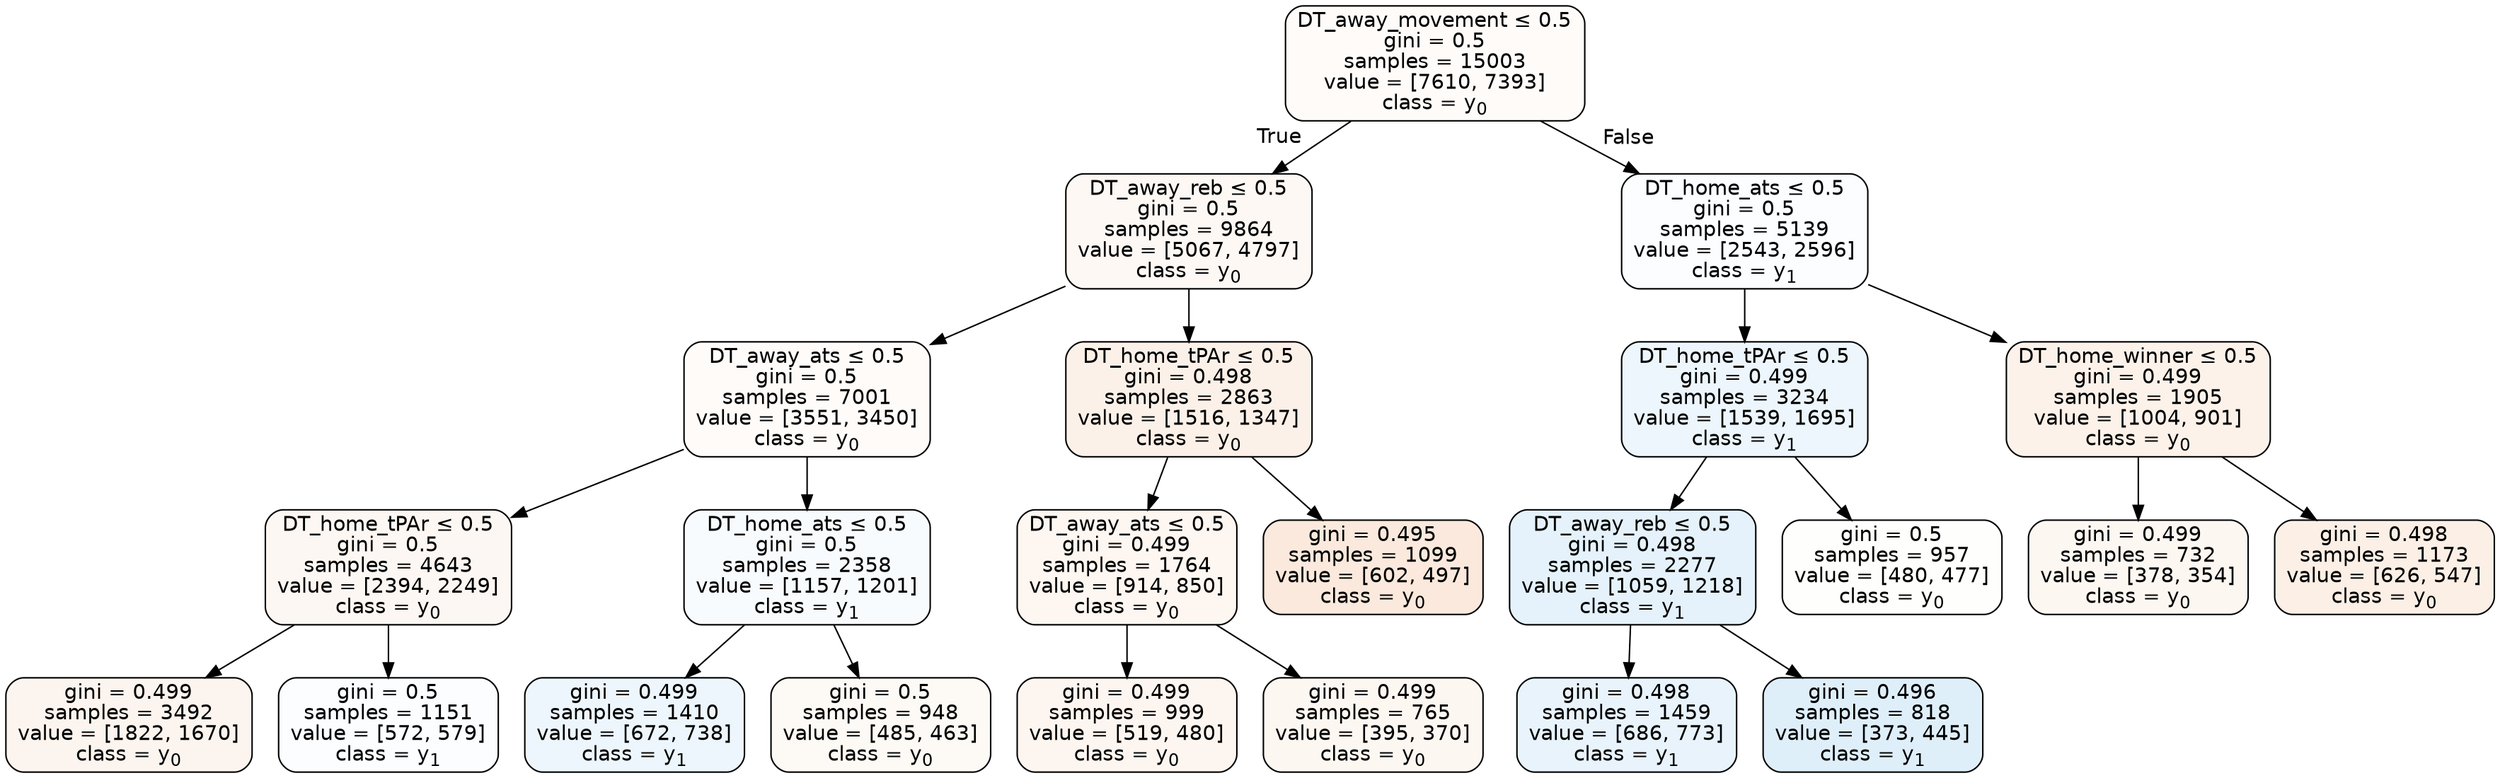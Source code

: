 digraph Tree {
node [shape=box, style="filled, rounded", color="black", fontname=helvetica] ;
edge [fontname=helvetica] ;
0 [label=<DT_away_movement &le; 0.5<br/>gini = 0.5<br/>samples = 15003<br/>value = [7610, 7393]<br/>class = y<SUB>0</SUB>>, fillcolor="#e5813907"] ;
1 [label=<DT_away_reb &le; 0.5<br/>gini = 0.5<br/>samples = 9864<br/>value = [5067, 4797]<br/>class = y<SUB>0</SUB>>, fillcolor="#e581390e"] ;
0 -> 1 [labeldistance=2.5, labelangle=45, headlabel="True"] ;
2 [label=<DT_away_ats &le; 0.5<br/>gini = 0.5<br/>samples = 7001<br/>value = [3551, 3450]<br/>class = y<SUB>0</SUB>>, fillcolor="#e5813907"] ;
1 -> 2 ;
3 [label=<DT_home_tPAr &le; 0.5<br/>gini = 0.5<br/>samples = 4643<br/>value = [2394, 2249]<br/>class = y<SUB>0</SUB>>, fillcolor="#e581390f"] ;
2 -> 3 ;
4 [label=<gini = 0.499<br/>samples = 3492<br/>value = [1822, 1670]<br/>class = y<SUB>0</SUB>>, fillcolor="#e5813915"] ;
3 -> 4 ;
5 [label=<gini = 0.5<br/>samples = 1151<br/>value = [572, 579]<br/>class = y<SUB>1</SUB>>, fillcolor="#399de503"] ;
3 -> 5 ;
6 [label=<DT_home_ats &le; 0.5<br/>gini = 0.5<br/>samples = 2358<br/>value = [1157, 1201]<br/>class = y<SUB>1</SUB>>, fillcolor="#399de509"] ;
2 -> 6 ;
7 [label=<gini = 0.499<br/>samples = 1410<br/>value = [672, 738]<br/>class = y<SUB>1</SUB>>, fillcolor="#399de517"] ;
6 -> 7 ;
8 [label=<gini = 0.5<br/>samples = 948<br/>value = [485, 463]<br/>class = y<SUB>0</SUB>>, fillcolor="#e581390c"] ;
6 -> 8 ;
9 [label=<DT_home_tPAr &le; 0.5<br/>gini = 0.498<br/>samples = 2863<br/>value = [1516, 1347]<br/>class = y<SUB>0</SUB>>, fillcolor="#e581391c"] ;
1 -> 9 ;
10 [label=<DT_away_ats &le; 0.5<br/>gini = 0.499<br/>samples = 1764<br/>value = [914, 850]<br/>class = y<SUB>0</SUB>>, fillcolor="#e5813912"] ;
9 -> 10 ;
11 [label=<gini = 0.499<br/>samples = 999<br/>value = [519, 480]<br/>class = y<SUB>0</SUB>>, fillcolor="#e5813913"] ;
10 -> 11 ;
12 [label=<gini = 0.499<br/>samples = 765<br/>value = [395, 370]<br/>class = y<SUB>0</SUB>>, fillcolor="#e5813910"] ;
10 -> 12 ;
13 [label=<gini = 0.495<br/>samples = 1099<br/>value = [602, 497]<br/>class = y<SUB>0</SUB>>, fillcolor="#e581392c"] ;
9 -> 13 ;
14 [label=<DT_home_ats &le; 0.5<br/>gini = 0.5<br/>samples = 5139<br/>value = [2543, 2596]<br/>class = y<SUB>1</SUB>>, fillcolor="#399de505"] ;
0 -> 14 [labeldistance=2.5, labelangle=-45, headlabel="False"] ;
15 [label=<DT_home_tPAr &le; 0.5<br/>gini = 0.499<br/>samples = 3234<br/>value = [1539, 1695]<br/>class = y<SUB>1</SUB>>, fillcolor="#399de517"] ;
14 -> 15 ;
16 [label=<DT_away_reb &le; 0.5<br/>gini = 0.498<br/>samples = 2277<br/>value = [1059, 1218]<br/>class = y<SUB>1</SUB>>, fillcolor="#399de521"] ;
15 -> 16 ;
17 [label=<gini = 0.498<br/>samples = 1459<br/>value = [686, 773]<br/>class = y<SUB>1</SUB>>, fillcolor="#399de51d"] ;
16 -> 17 ;
18 [label=<gini = 0.496<br/>samples = 818<br/>value = [373, 445]<br/>class = y<SUB>1</SUB>>, fillcolor="#399de529"] ;
16 -> 18 ;
19 [label=<gini = 0.5<br/>samples = 957<br/>value = [480, 477]<br/>class = y<SUB>0</SUB>>, fillcolor="#e5813902"] ;
15 -> 19 ;
20 [label=<DT_home_winner &le; 0.5<br/>gini = 0.499<br/>samples = 1905<br/>value = [1004, 901]<br/>class = y<SUB>0</SUB>>, fillcolor="#e581391a"] ;
14 -> 20 ;
21 [label=<gini = 0.499<br/>samples = 732<br/>value = [378, 354]<br/>class = y<SUB>0</SUB>>, fillcolor="#e5813910"] ;
20 -> 21 ;
22 [label=<gini = 0.498<br/>samples = 1173<br/>value = [626, 547]<br/>class = y<SUB>0</SUB>>, fillcolor="#e5813920"] ;
20 -> 22 ;
}